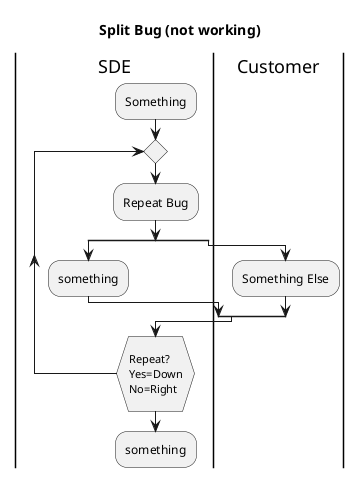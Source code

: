 {
  "sha1": "rwmsriwzr1j18nype3oa7i9r2akhjpb",
  "insertion": {
    "when": "2024-06-04T17:28:44.357Z",
    "url": "https://forum.plantuml.net/9684/split-while-bug-with-a-couple-of-workarounds",
    "user": "plantuml@gmail.com"
  }
}
@startuml
title Split Bug (not working)
|SDE|
|Customer|
|SDE|
:Something;
repeat
     :Repeat Bug;
     split
          :something; 
     split again
|Customer|
           :Something Else;
      end split
|SDE|
repeat while(\nRepeat?\nYes=Down\nNo=Right\n)
:something;
@enduml
